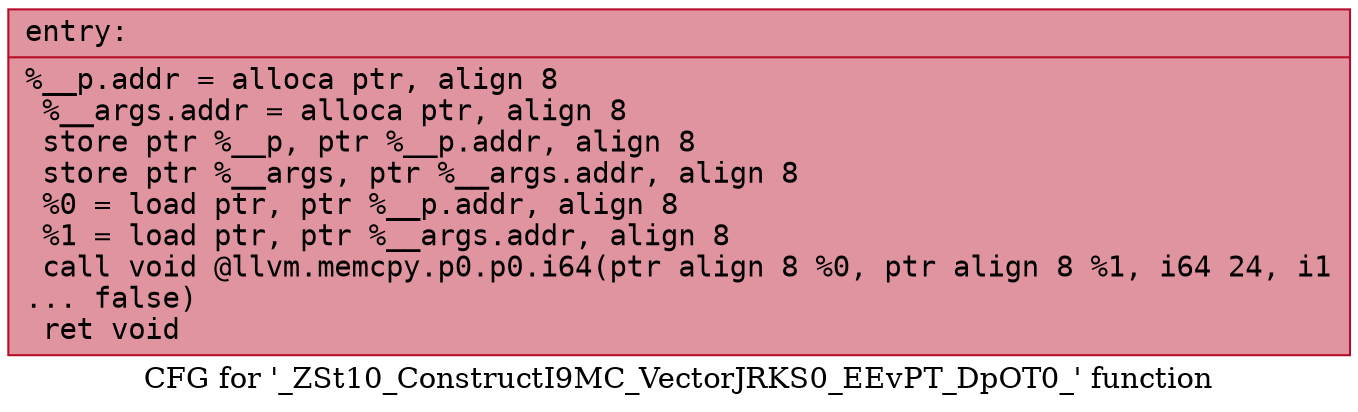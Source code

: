 digraph "CFG for '_ZSt10_ConstructI9MC_VectorJRKS0_EEvPT_DpOT0_' function" {
	label="CFG for '_ZSt10_ConstructI9MC_VectorJRKS0_EEvPT_DpOT0_' function";

	Node0x55dab4867070 [shape=record,color="#b70d28ff", style=filled, fillcolor="#b70d2870" fontname="Courier",label="{entry:\l|  %__p.addr = alloca ptr, align 8\l  %__args.addr = alloca ptr, align 8\l  store ptr %__p, ptr %__p.addr, align 8\l  store ptr %__args, ptr %__args.addr, align 8\l  %0 = load ptr, ptr %__p.addr, align 8\l  %1 = load ptr, ptr %__args.addr, align 8\l  call void @llvm.memcpy.p0.p0.i64(ptr align 8 %0, ptr align 8 %1, i64 24, i1\l... false)\l  ret void\l}"];
}
